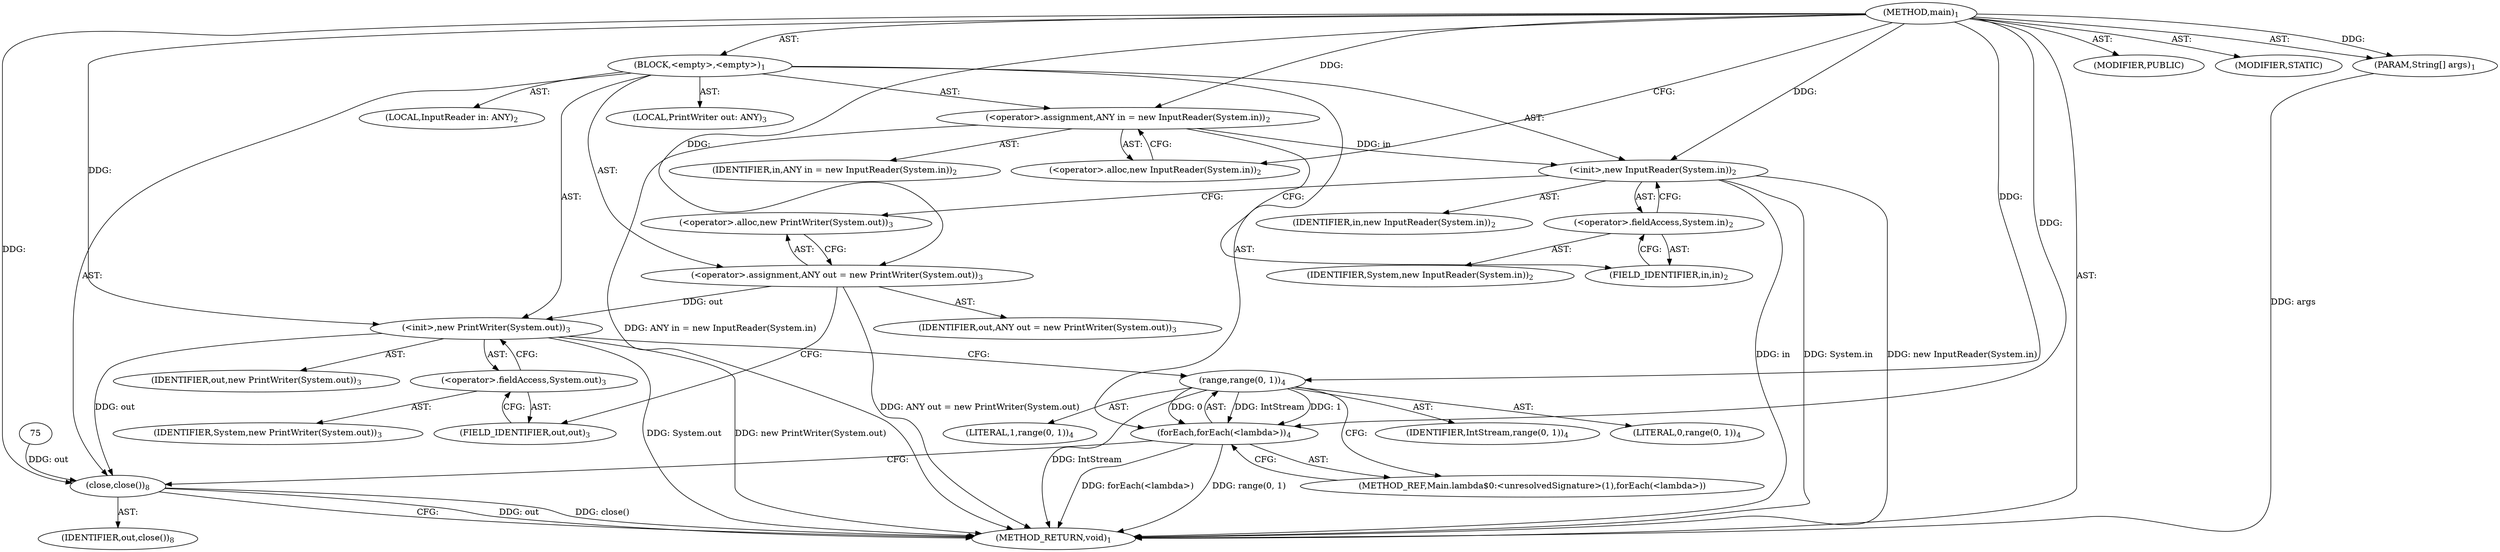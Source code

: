 digraph "main" {  
"26" [label = <(METHOD,main)<SUB>1</SUB>> ]
"11" [label = <(PARAM,String[] args)<SUB>1</SUB>> ]
"27" [label = <(BLOCK,&lt;empty&gt;,&lt;empty&gt;)<SUB>1</SUB>> ]
"4" [label = <(LOCAL,InputReader in: ANY)<SUB>2</SUB>> ]
"28" [label = <(&lt;operator&gt;.assignment,ANY in = new InputReader(System.in))<SUB>2</SUB>> ]
"29" [label = <(IDENTIFIER,in,ANY in = new InputReader(System.in))<SUB>2</SUB>> ]
"30" [label = <(&lt;operator&gt;.alloc,new InputReader(System.in))<SUB>2</SUB>> ]
"31" [label = <(&lt;init&gt;,new InputReader(System.in))<SUB>2</SUB>> ]
"3" [label = <(IDENTIFIER,in,new InputReader(System.in))<SUB>2</SUB>> ]
"32" [label = <(&lt;operator&gt;.fieldAccess,System.in)<SUB>2</SUB>> ]
"33" [label = <(IDENTIFIER,System,new InputReader(System.in))<SUB>2</SUB>> ]
"34" [label = <(FIELD_IDENTIFIER,in,in)<SUB>2</SUB>> ]
"6" [label = <(LOCAL,PrintWriter out: ANY)<SUB>3</SUB>> ]
"35" [label = <(&lt;operator&gt;.assignment,ANY out = new PrintWriter(System.out))<SUB>3</SUB>> ]
"36" [label = <(IDENTIFIER,out,ANY out = new PrintWriter(System.out))<SUB>3</SUB>> ]
"37" [label = <(&lt;operator&gt;.alloc,new PrintWriter(System.out))<SUB>3</SUB>> ]
"38" [label = <(&lt;init&gt;,new PrintWriter(System.out))<SUB>3</SUB>> ]
"5" [label = <(IDENTIFIER,out,new PrintWriter(System.out))<SUB>3</SUB>> ]
"39" [label = <(&lt;operator&gt;.fieldAccess,System.out)<SUB>3</SUB>> ]
"40" [label = <(IDENTIFIER,System,new PrintWriter(System.out))<SUB>3</SUB>> ]
"41" [label = <(FIELD_IDENTIFIER,out,out)<SUB>3</SUB>> ]
"42" [label = <(forEach,forEach(&lt;lambda&gt;))<SUB>4</SUB>> ]
"43" [label = <(range,range(0, 1))<SUB>4</SUB>> ]
"44" [label = <(IDENTIFIER,IntStream,range(0, 1))<SUB>4</SUB>> ]
"45" [label = <(LITERAL,0,range(0, 1))<SUB>4</SUB>> ]
"46" [label = <(LITERAL,1,range(0, 1))<SUB>4</SUB>> ]
"8" [label = <(METHOD_REF,Main.lambda$0:&lt;unresolvedSignature&gt;(1),forEach(&lt;lambda&gt;))> ]
"47" [label = <(close,close())<SUB>8</SUB>> ]
"48" [label = <(IDENTIFIER,out,close())<SUB>8</SUB>> ]
"49" [label = <(MODIFIER,PUBLIC)> ]
"50" [label = <(MODIFIER,STATIC)> ]
"51" [label = <(METHOD_RETURN,void)<SUB>1</SUB>> ]
  "26" -> "11"  [ label = "AST: "] 
  "26" -> "27"  [ label = "AST: "] 
  "26" -> "49"  [ label = "AST: "] 
  "26" -> "50"  [ label = "AST: "] 
  "26" -> "51"  [ label = "AST: "] 
  "27" -> "4"  [ label = "AST: "] 
  "27" -> "28"  [ label = "AST: "] 
  "27" -> "31"  [ label = "AST: "] 
  "27" -> "6"  [ label = "AST: "] 
  "27" -> "35"  [ label = "AST: "] 
  "27" -> "38"  [ label = "AST: "] 
  "27" -> "42"  [ label = "AST: "] 
  "27" -> "47"  [ label = "AST: "] 
  "28" -> "29"  [ label = "AST: "] 
  "28" -> "30"  [ label = "AST: "] 
  "31" -> "3"  [ label = "AST: "] 
  "31" -> "32"  [ label = "AST: "] 
  "32" -> "33"  [ label = "AST: "] 
  "32" -> "34"  [ label = "AST: "] 
  "35" -> "36"  [ label = "AST: "] 
  "35" -> "37"  [ label = "AST: "] 
  "38" -> "5"  [ label = "AST: "] 
  "38" -> "39"  [ label = "AST: "] 
  "39" -> "40"  [ label = "AST: "] 
  "39" -> "41"  [ label = "AST: "] 
  "42" -> "43"  [ label = "AST: "] 
  "42" -> "8"  [ label = "AST: "] 
  "43" -> "44"  [ label = "AST: "] 
  "43" -> "45"  [ label = "AST: "] 
  "43" -> "46"  [ label = "AST: "] 
  "47" -> "48"  [ label = "AST: "] 
  "28" -> "34"  [ label = "CFG: "] 
  "31" -> "37"  [ label = "CFG: "] 
  "35" -> "41"  [ label = "CFG: "] 
  "38" -> "43"  [ label = "CFG: "] 
  "42" -> "47"  [ label = "CFG: "] 
  "47" -> "51"  [ label = "CFG: "] 
  "30" -> "28"  [ label = "CFG: "] 
  "32" -> "31"  [ label = "CFG: "] 
  "37" -> "35"  [ label = "CFG: "] 
  "39" -> "38"  [ label = "CFG: "] 
  "43" -> "8"  [ label = "CFG: "] 
  "8" -> "42"  [ label = "CFG: "] 
  "34" -> "32"  [ label = "CFG: "] 
  "41" -> "39"  [ label = "CFG: "] 
  "26" -> "30"  [ label = "CFG: "] 
  "11" -> "51"  [ label = "DDG: args"] 
  "28" -> "51"  [ label = "DDG: ANY in = new InputReader(System.in)"] 
  "31" -> "51"  [ label = "DDG: in"] 
  "31" -> "51"  [ label = "DDG: System.in"] 
  "31" -> "51"  [ label = "DDG: new InputReader(System.in)"] 
  "35" -> "51"  [ label = "DDG: ANY out = new PrintWriter(System.out)"] 
  "38" -> "51"  [ label = "DDG: System.out"] 
  "38" -> "51"  [ label = "DDG: new PrintWriter(System.out)"] 
  "42" -> "51"  [ label = "DDG: range(0, 1)"] 
  "42" -> "51"  [ label = "DDG: forEach(&lt;lambda&gt;)"] 
  "47" -> "51"  [ label = "DDG: out"] 
  "47" -> "51"  [ label = "DDG: close()"] 
  "43" -> "51"  [ label = "DDG: IntStream"] 
  "26" -> "11"  [ label = "DDG: "] 
  "26" -> "28"  [ label = "DDG: "] 
  "26" -> "35"  [ label = "DDG: "] 
  "28" -> "31"  [ label = "DDG: in"] 
  "26" -> "31"  [ label = "DDG: "] 
  "35" -> "38"  [ label = "DDG: out"] 
  "26" -> "38"  [ label = "DDG: "] 
  "43" -> "42"  [ label = "DDG: IntStream"] 
  "43" -> "42"  [ label = "DDG: 0"] 
  "43" -> "42"  [ label = "DDG: 1"] 
  "26" -> "42"  [ label = "DDG: "] 
  "38" -> "47"  [ label = "DDG: out"] 
  "75" -> "47"  [ label = "DDG: out"] 
  "26" -> "47"  [ label = "DDG: "] 
  "26" -> "43"  [ label = "DDG: "] 
}
